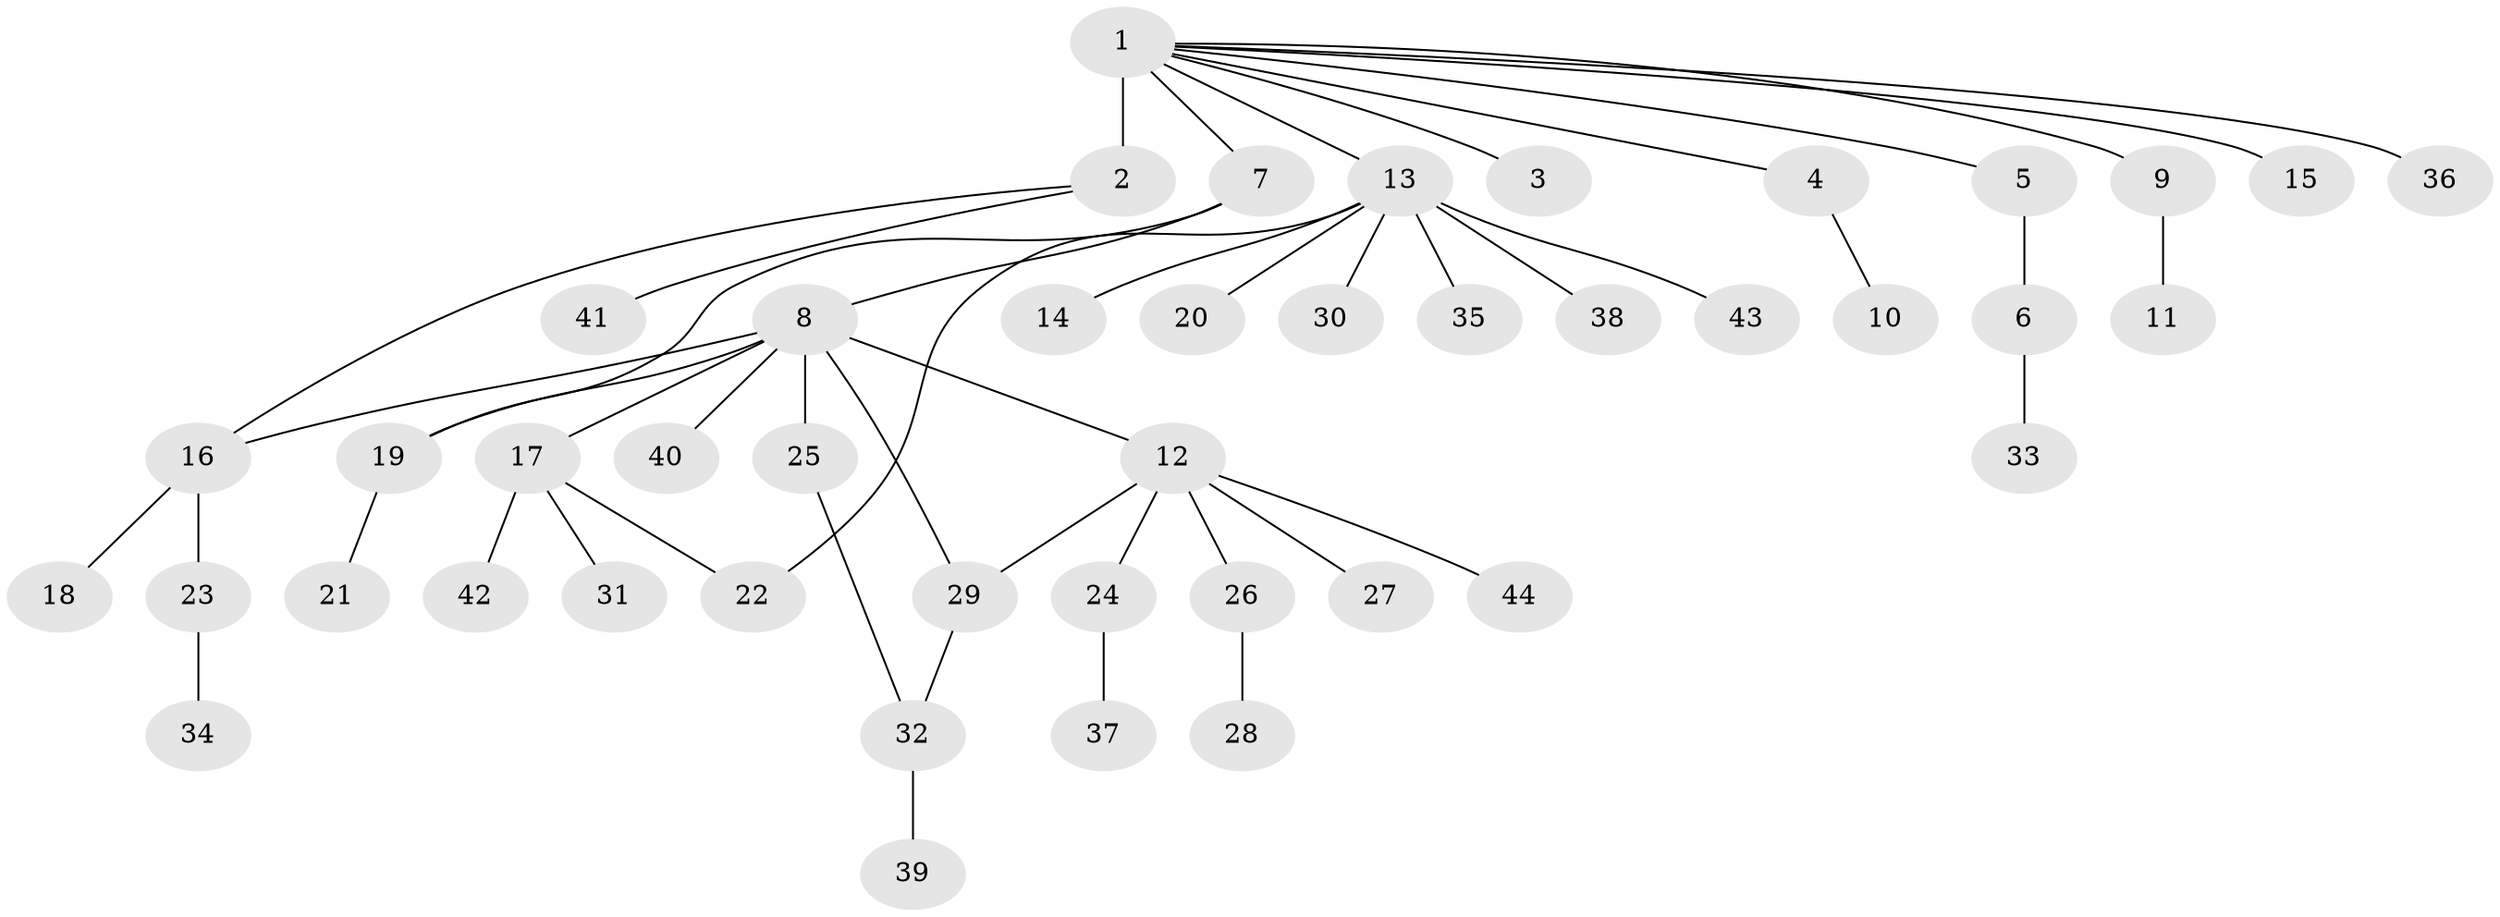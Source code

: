 // original degree distribution, {20: 0.011363636363636364, 1: 0.5909090909090909, 2: 0.23863636363636365, 3: 0.045454545454545456, 6: 0.022727272727272728, 4: 0.045454545454545456, 9: 0.022727272727272728, 7: 0.011363636363636364, 5: 0.011363636363636364}
// Generated by graph-tools (version 1.1) at 2025/35/03/09/25 02:35:26]
// undirected, 44 vertices, 48 edges
graph export_dot {
graph [start="1"]
  node [color=gray90,style=filled];
  1;
  2;
  3;
  4;
  5;
  6;
  7;
  8;
  9;
  10;
  11;
  12;
  13;
  14;
  15;
  16;
  17;
  18;
  19;
  20;
  21;
  22;
  23;
  24;
  25;
  26;
  27;
  28;
  29;
  30;
  31;
  32;
  33;
  34;
  35;
  36;
  37;
  38;
  39;
  40;
  41;
  42;
  43;
  44;
  1 -- 2 [weight=11.0];
  1 -- 3 [weight=1.0];
  1 -- 4 [weight=1.0];
  1 -- 5 [weight=1.0];
  1 -- 7 [weight=1.0];
  1 -- 9 [weight=1.0];
  1 -- 13 [weight=1.0];
  1 -- 15 [weight=1.0];
  1 -- 36 [weight=1.0];
  2 -- 16 [weight=1.0];
  2 -- 41 [weight=1.0];
  4 -- 10 [weight=1.0];
  5 -- 6 [weight=4.0];
  6 -- 33 [weight=1.0];
  7 -- 8 [weight=1.0];
  7 -- 19 [weight=1.0];
  8 -- 12 [weight=1.0];
  8 -- 16 [weight=1.0];
  8 -- 17 [weight=1.0];
  8 -- 19 [weight=1.0];
  8 -- 25 [weight=1.0];
  8 -- 29 [weight=1.0];
  8 -- 40 [weight=1.0];
  9 -- 11 [weight=1.0];
  12 -- 24 [weight=1.0];
  12 -- 26 [weight=1.0];
  12 -- 27 [weight=1.0];
  12 -- 29 [weight=1.0];
  12 -- 44 [weight=1.0];
  13 -- 14 [weight=1.0];
  13 -- 20 [weight=1.0];
  13 -- 22 [weight=1.0];
  13 -- 30 [weight=1.0];
  13 -- 35 [weight=1.0];
  13 -- 38 [weight=1.0];
  13 -- 43 [weight=1.0];
  16 -- 18 [weight=2.0];
  16 -- 23 [weight=1.0];
  17 -- 22 [weight=1.0];
  17 -- 31 [weight=1.0];
  17 -- 42 [weight=1.0];
  19 -- 21 [weight=1.0];
  23 -- 34 [weight=1.0];
  24 -- 37 [weight=1.0];
  25 -- 32 [weight=1.0];
  26 -- 28 [weight=1.0];
  29 -- 32 [weight=1.0];
  32 -- 39 [weight=1.0];
}
